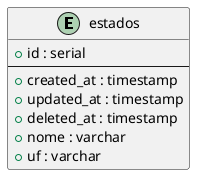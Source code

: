 @startuml
entity estados {
  +id : serial
  --
  +created_at : timestamp
  +updated_at : timestamp
  +deleted_at : timestamp
  +nome : varchar
  +uf : varchar
}
@enduml